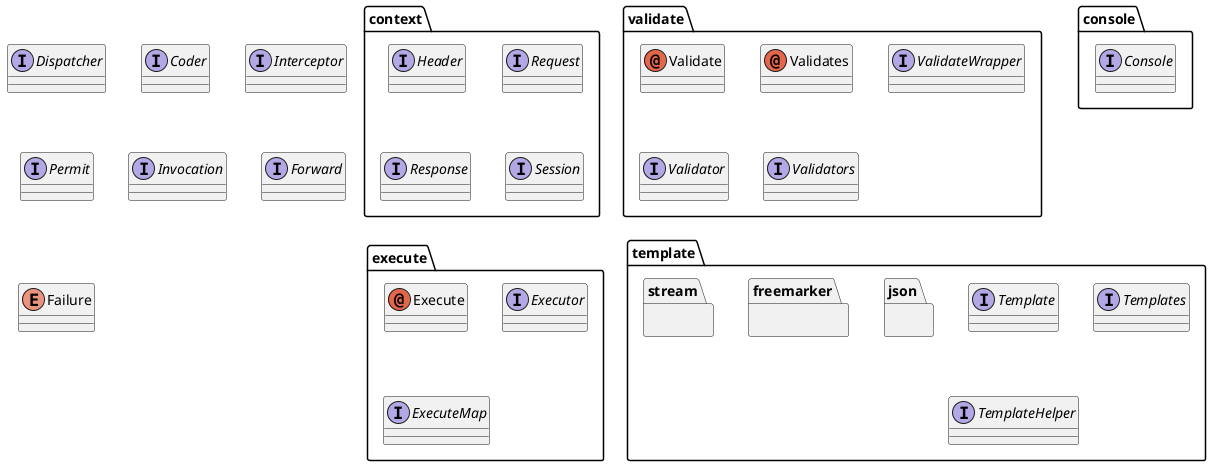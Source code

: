 @startuml

interface Dispatcher
interface Coder
interface Interceptor
interface Permit
interface Invocation
interface Forward
enum Failure

package context{
interface Header
interface Request
interface Response
interface Session
}

package validate{
annotation Validate
annotation Validates
interface ValidateWrapper
interface Validator
interface Validators
}

package execute{
annotation Execute
interface Executor
interface ExecuteMap
}

package template{
interface Template
interface Templates
interface TemplateHelper

package json{}
package freemarker{}
package stream{}
}

package console{
interface Console
}

@enduml